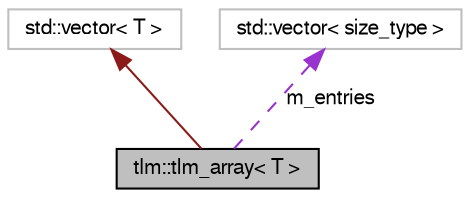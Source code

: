 digraph G
{
  edge [fontname="FreeSans",fontsize="10",labelfontname="FreeSans",labelfontsize="10"];
  node [fontname="FreeSans",fontsize="10",shape=record];
  Node1 [label="tlm::tlm_array\< T \>",height=0.2,width=0.4,color="black", fillcolor="grey75", style="filled" fontcolor="black"];
  Node2 -> Node1 [dir=back,color="firebrick4",fontsize="10",style="solid",fontname="FreeSans"];
  Node2 [label="std::vector\< T \>",height=0.2,width=0.4,color="grey75", fillcolor="white", style="filled",tooltip="STL class."];
  Node3 -> Node1 [dir=back,color="darkorchid3",fontsize="10",style="dashed",label="m_entries",fontname="FreeSans"];
  Node3 [label="std::vector\< size_type \>",height=0.2,width=0.4,color="grey75", fillcolor="white", style="filled"];
}
